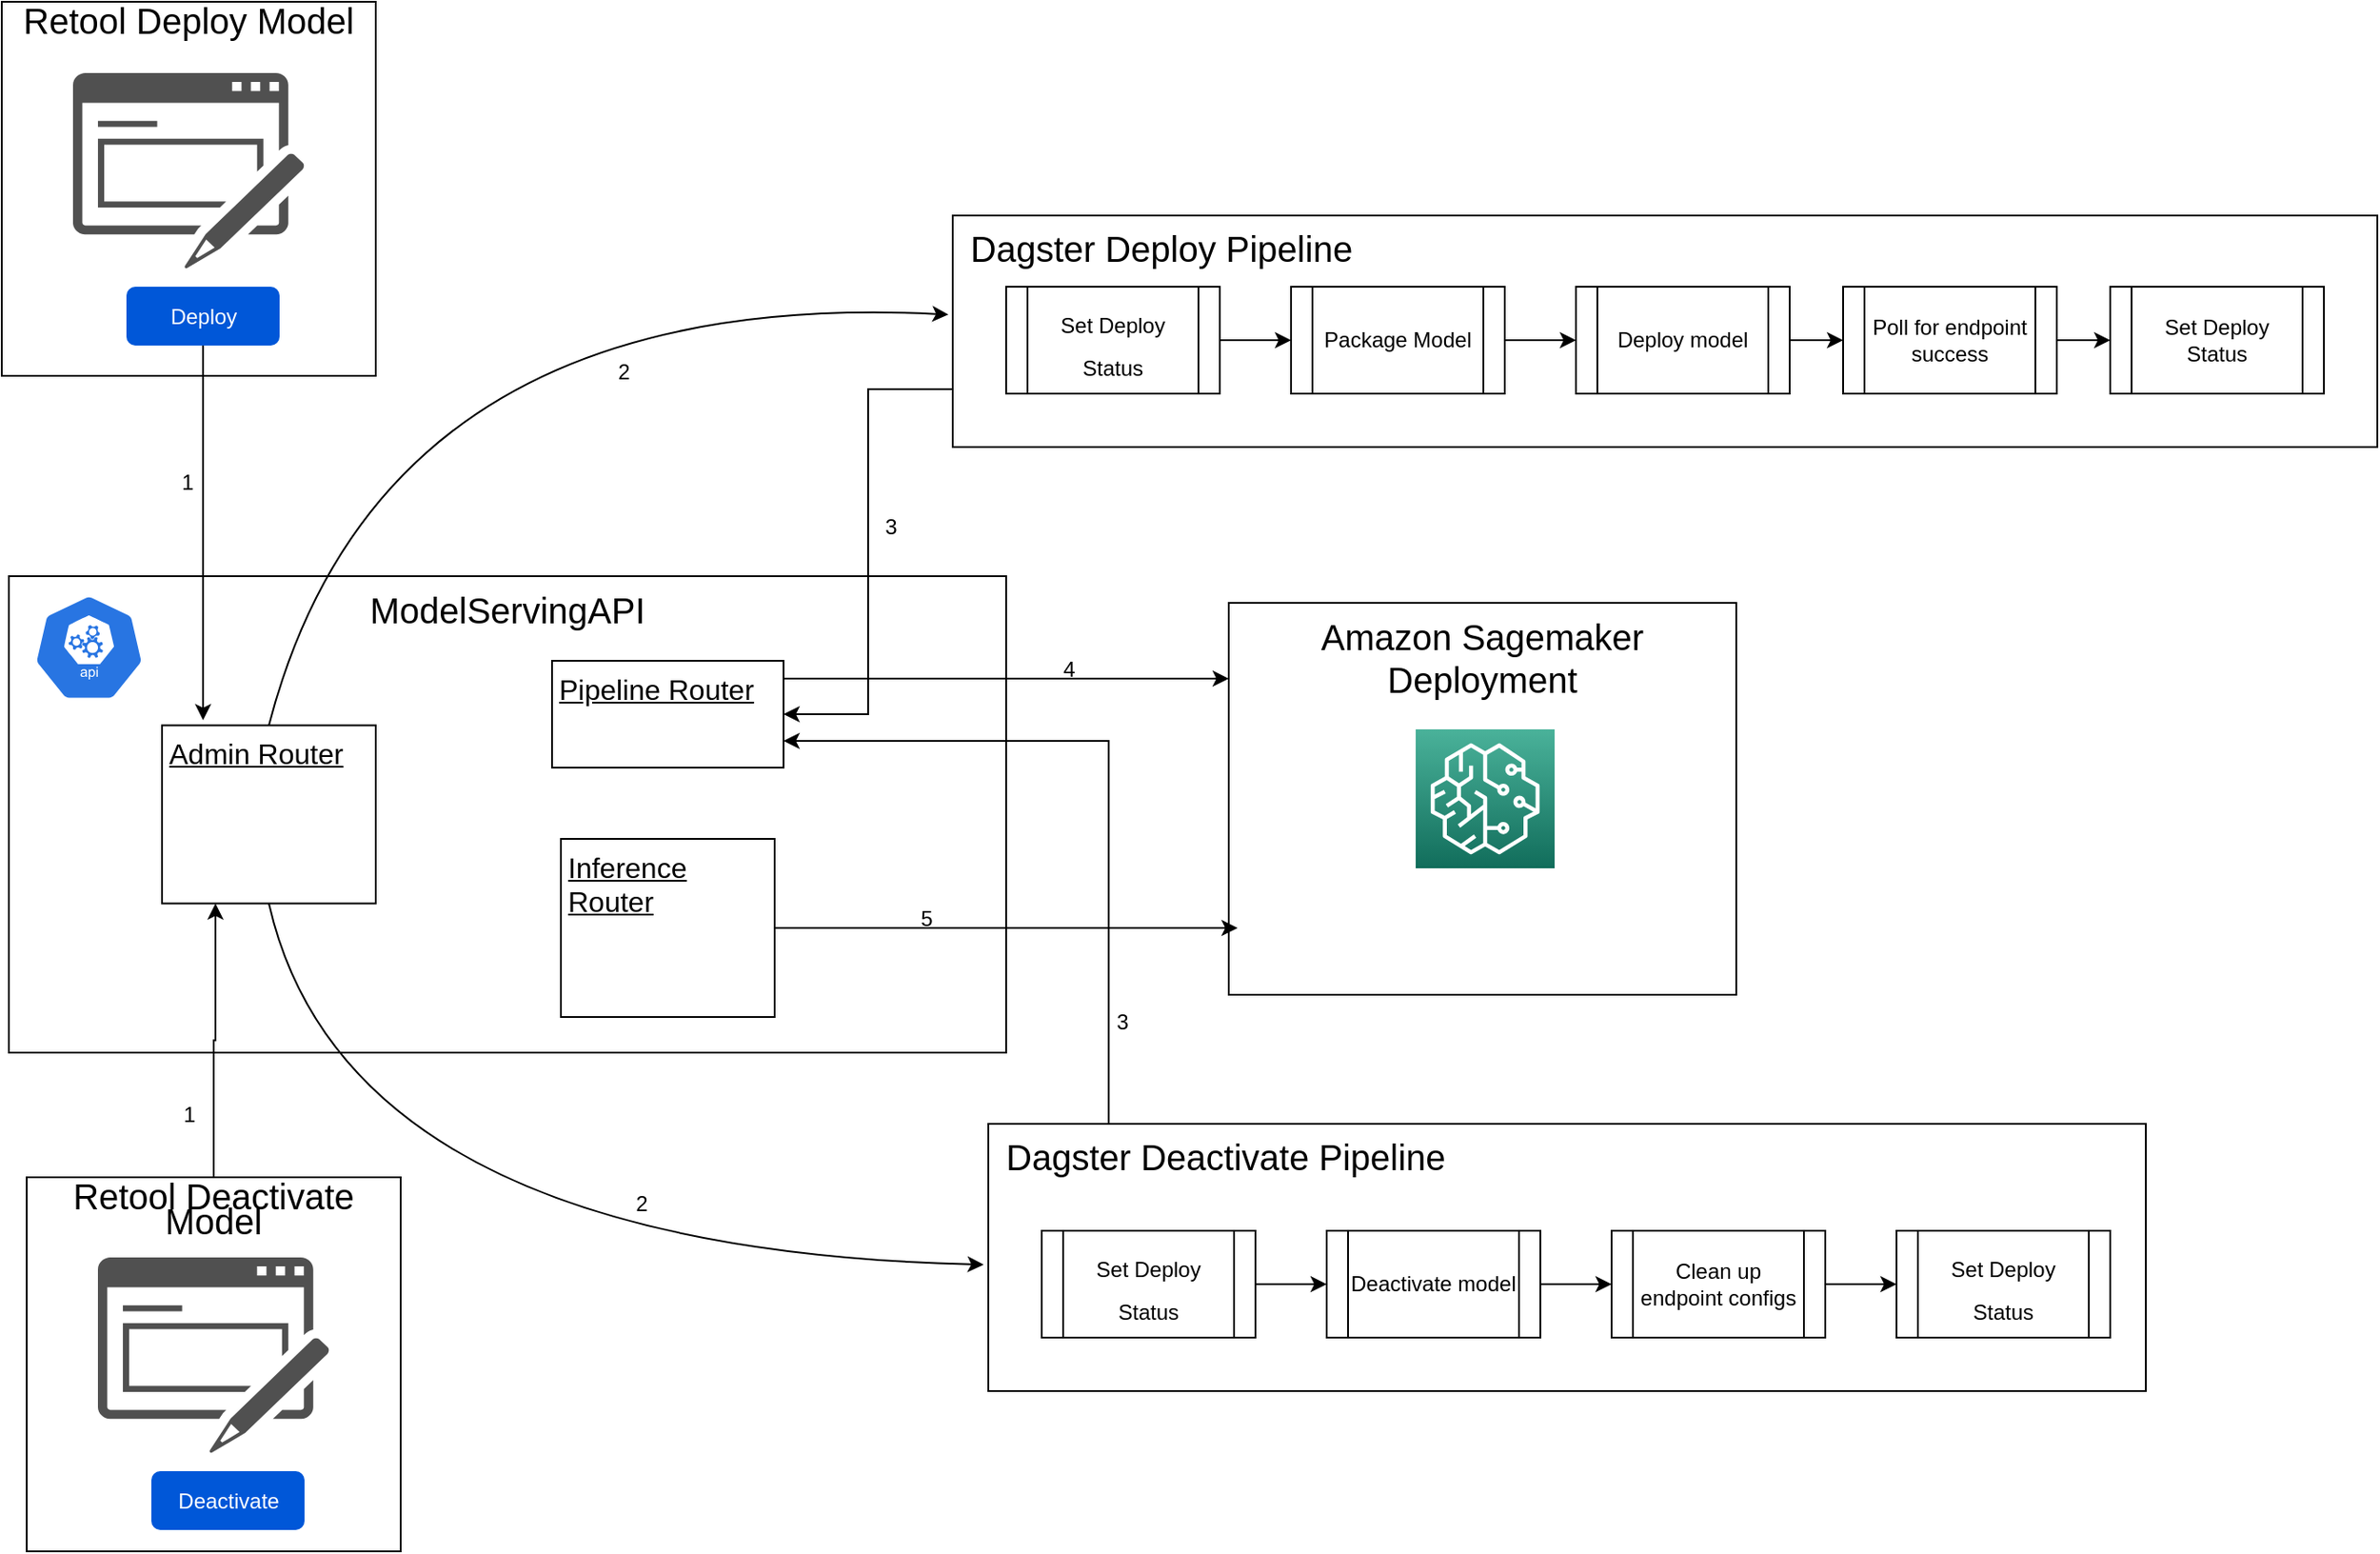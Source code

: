 <mxfile version="20.4.1" type="github">
  <diagram id="vbVlFKDCjaLW63i06vhi" name="Page-1">
    <mxGraphModel dx="1708" dy="1433" grid="1" gridSize="10" guides="1" tooltips="1" connect="1" arrows="1" fold="1" page="1" pageScale="1" pageWidth="1400" pageHeight="850" math="0" shadow="0">
      <root>
        <mxCell id="0" />
        <mxCell id="1" parent="0" />
        <mxCell id="GepXFc72BX5pKlfw2SH9-54" value="&lt;font style=&quot;font-size: 20px;&quot; color=&quot;#000000&quot;&gt;Amazon Sagemaker Deployment&lt;/font&gt;" style="rounded=0;whiteSpace=wrap;html=1;labelBackgroundColor=none;fontSize=12;fontColor=#FF66B3;strokeColor=#000000;strokeWidth=1;verticalAlign=top;" parent="1" vertex="1">
          <mxGeometry x="795" y="447.5" width="285" height="220" as="geometry" />
        </mxCell>
        <mxCell id="GepXFc72BX5pKlfw2SH9-7" value="ModelServingAPI" style="rounded=0;whiteSpace=wrap;html=1;fontSize=20;verticalAlign=top;labelBackgroundColor=none;" parent="1" vertex="1">
          <mxGeometry x="110" y="432.5" width="560" height="267.5" as="geometry" />
        </mxCell>
        <mxCell id="GepXFc72BX5pKlfw2SH9-3" value="&lt;div style=&quot;&quot;&gt;&lt;span style=&quot;line-height: 0;&quot;&gt;&lt;font style=&quot;font-size: 20px;&quot;&gt;Retool Deploy Model&lt;/font&gt;&lt;/span&gt;&lt;/div&gt;" style="whiteSpace=wrap;html=1;aspect=fixed;align=center;verticalAlign=top;labelBackgroundColor=none;" parent="1" vertex="1">
          <mxGeometry x="106" y="110" width="210" height="210" as="geometry" />
        </mxCell>
        <mxCell id="GepXFc72BX5pKlfw2SH9-2" value="" style="sketch=0;pointerEvents=1;shadow=0;dashed=0;html=1;strokeColor=none;fillColor=#505050;labelPosition=center;verticalLabelPosition=bottom;verticalAlign=top;outlineConnect=0;align=center;shape=mxgraph.office.concepts.form;labelBackgroundColor=none;" parent="1" vertex="1">
          <mxGeometry x="146" y="150" width="130" height="110" as="geometry" />
        </mxCell>
        <mxCell id="GepXFc72BX5pKlfw2SH9-14" style="edgeStyle=orthogonalEdgeStyle;rounded=0;orthogonalLoop=1;jettySize=auto;html=1;entryX=0.192;entryY=-0.029;entryDx=0;entryDy=0;entryPerimeter=0;fontSize=16;labelBackgroundColor=none;" parent="1" source="GepXFc72BX5pKlfw2SH9-5" target="GepXFc72BX5pKlfw2SH9-10" edge="1">
          <mxGeometry relative="1" as="geometry" />
        </mxCell>
        <mxCell id="GepXFc72BX5pKlfw2SH9-5" value="Deploy" style="rounded=1;fillColor=#0057D8;strokeColor=none;html=1;fontColor=#ffffff;align=center;verticalAlign=middle;fontStyle=0;fontSize=12;sketch=0;labelBackgroundColor=none;" parent="1" vertex="1">
          <mxGeometry x="176" y="270" width="86" height="33" as="geometry" />
        </mxCell>
        <mxCell id="GepXFc72BX5pKlfw2SH9-6" value="" style="sketch=0;html=1;dashed=0;whitespace=wrap;fillColor=#2875E2;strokeColor=#ffffff;points=[[0.005,0.63,0],[0.1,0.2,0],[0.9,0.2,0],[0.5,0,0],[0.995,0.63,0],[0.72,0.99,0],[0.5,1,0],[0.28,0.99,0]];shape=mxgraph.kubernetes.icon;prIcon=api;fontSize=20;labelBackgroundColor=none;" parent="1" vertex="1">
          <mxGeometry x="120" y="442.5" width="70" height="60" as="geometry" />
        </mxCell>
        <mxCell id="GepXFc72BX5pKlfw2SH9-10" value="&lt;u&gt;Admin Router&lt;/u&gt;" style="rounded=0;whiteSpace=wrap;html=1;fontSize=16;verticalAlign=top;align=left;spacingLeft=2;labelBackgroundColor=none;" parent="1" vertex="1">
          <mxGeometry x="196" y="516.25" width="120" height="100" as="geometry" />
        </mxCell>
        <mxCell id="1gG7coRu7cXpsgXmtZ05-15" style="edgeStyle=orthogonalEdgeStyle;rounded=0;orthogonalLoop=1;jettySize=auto;html=1;labelBackgroundColor=none;fontColor=none;startArrow=none;startFill=0;" edge="1" parent="1" source="GepXFc72BX5pKlfw2SH9-17">
          <mxGeometry relative="1" as="geometry">
            <mxPoint x="795" y="490" as="targetPoint" />
            <Array as="points">
              <mxPoint x="795" y="490" />
            </Array>
          </mxGeometry>
        </mxCell>
        <mxCell id="GepXFc72BX5pKlfw2SH9-17" value="&lt;u&gt;Pipeline Router&lt;/u&gt;" style="rounded=0;whiteSpace=wrap;html=1;fontSize=16;strokeWidth=1;spacingLeft=2;verticalAlign=top;align=left;strokeColor=#000000;labelBackgroundColor=none;" parent="1" vertex="1">
          <mxGeometry x="415" y="480" width="130" height="60" as="geometry" />
        </mxCell>
        <mxCell id="1gG7coRu7cXpsgXmtZ05-9" style="edgeStyle=orthogonalEdgeStyle;rounded=0;orthogonalLoop=1;jettySize=auto;html=1;entryX=1;entryY=0.5;entryDx=0;entryDy=0;exitX=0;exitY=0.75;exitDx=0;exitDy=0;labelBackgroundColor=none;" edge="1" parent="1" source="GepXFc72BX5pKlfw2SH9-29" target="GepXFc72BX5pKlfw2SH9-17">
          <mxGeometry relative="1" as="geometry" />
        </mxCell>
        <mxCell id="GepXFc72BX5pKlfw2SH9-29" value="&lt;font style=&quot;font-size: 20px;&quot;&gt;Dagster Deploy Pipeline&lt;/font&gt;" style="rounded=0;whiteSpace=wrap;html=1;fontSize=14;strokeColor=#000000;strokeWidth=1;verticalAlign=top;align=left;spacingLeft=8;labelBackgroundColor=none;" parent="1" vertex="1">
          <mxGeometry x="640" y="230" width="800" height="130" as="geometry" />
        </mxCell>
        <mxCell id="GepXFc72BX5pKlfw2SH9-32" value="" style="curved=1;endArrow=classic;html=1;rounded=0;fontSize=20;exitX=0.5;exitY=0;exitDx=0;exitDy=0;entryX=-0.003;entryY=0.428;entryDx=0;entryDy=0;entryPerimeter=0;labelBackgroundColor=none;" parent="1" source="GepXFc72BX5pKlfw2SH9-10" target="GepXFc72BX5pKlfw2SH9-29" edge="1">
          <mxGeometry width="50" height="50" relative="1" as="geometry">
            <mxPoint x="520" y="430" as="sourcePoint" />
            <mxPoint x="570" y="380" as="targetPoint" />
            <Array as="points">
              <mxPoint x="320" y="270" />
            </Array>
          </mxGeometry>
        </mxCell>
        <mxCell id="GepXFc72BX5pKlfw2SH9-50" style="edgeStyle=orthogonalEdgeStyle;rounded=0;orthogonalLoop=1;jettySize=auto;html=1;entryX=0;entryY=0.5;entryDx=0;entryDy=0;fontSize=12;labelBackgroundColor=none;" parent="1" source="GepXFc72BX5pKlfw2SH9-33" target="GepXFc72BX5pKlfw2SH9-36" edge="1">
          <mxGeometry relative="1" as="geometry" />
        </mxCell>
        <mxCell id="GepXFc72BX5pKlfw2SH9-33" value="&lt;font style=&quot;font-size: 12px;&quot;&gt;Set Deploy Status&lt;/font&gt;" style="shape=process;whiteSpace=wrap;html=1;backgroundOutline=1;fontSize=20;strokeColor=#000000;strokeWidth=1;labelBackgroundColor=none;" parent="1" vertex="1">
          <mxGeometry x="670" y="270" width="120" height="60" as="geometry" />
        </mxCell>
        <mxCell id="GepXFc72BX5pKlfw2SH9-48" style="edgeStyle=orthogonalEdgeStyle;rounded=0;orthogonalLoop=1;jettySize=auto;html=1;exitX=1;exitY=0.5;exitDx=0;exitDy=0;entryX=0;entryY=0.5;entryDx=0;entryDy=0;fontSize=12;labelBackgroundColor=none;" parent="1" source="GepXFc72BX5pKlfw2SH9-36" target="GepXFc72BX5pKlfw2SH9-38" edge="1">
          <mxGeometry relative="1" as="geometry" />
        </mxCell>
        <mxCell id="GepXFc72BX5pKlfw2SH9-36" value="Package Model" style="shape=process;whiteSpace=wrap;html=1;backgroundOutline=1;fontSize=12;strokeColor=#000000;strokeWidth=1;labelBackgroundColor=none;" parent="1" vertex="1">
          <mxGeometry x="830" y="270" width="120" height="60" as="geometry" />
        </mxCell>
        <mxCell id="GepXFc72BX5pKlfw2SH9-52" value="" style="edgeStyle=orthogonalEdgeStyle;rounded=0;orthogonalLoop=1;jettySize=auto;html=1;fontSize=12;entryX=0;entryY=0.5;entryDx=0;entryDy=0;labelBackgroundColor=none;" parent="1" source="GepXFc72BX5pKlfw2SH9-38" target="1gG7coRu7cXpsgXmtZ05-4" edge="1">
          <mxGeometry relative="1" as="geometry" />
        </mxCell>
        <mxCell id="GepXFc72BX5pKlfw2SH9-38" value="Deploy model" style="shape=process;whiteSpace=wrap;html=1;backgroundOutline=1;fontSize=12;strokeColor=#000000;strokeWidth=1;labelBackgroundColor=none;" parent="1" vertex="1">
          <mxGeometry x="990" y="270" width="120" height="60" as="geometry" />
        </mxCell>
        <mxCell id="GepXFc72BX5pKlfw2SH9-39" value="Set Deploy Status" style="shape=process;whiteSpace=wrap;html=1;backgroundOutline=1;fontSize=12;strokeColor=#000000;strokeWidth=1;labelBackgroundColor=none;" parent="1" vertex="1">
          <mxGeometry x="1290" y="270" width="120" height="60" as="geometry" />
        </mxCell>
        <mxCell id="GepXFc72BX5pKlfw2SH9-53" value="" style="sketch=0;points=[[0,0,0],[0.25,0,0],[0.5,0,0],[0.75,0,0],[1,0,0],[0,1,0],[0.25,1,0],[0.5,1,0],[0.75,1,0],[1,1,0],[0,0.25,0],[0,0.5,0],[0,0.75,0],[1,0.25,0],[1,0.5,0],[1,0.75,0]];outlineConnect=0;fontColor=#232F3E;gradientColor=#4AB29A;gradientDirection=north;fillColor=#116D5B;strokeColor=#ffffff;dashed=0;verticalLabelPosition=bottom;verticalAlign=top;align=center;html=1;fontSize=12;fontStyle=0;aspect=fixed;shape=mxgraph.aws4.resourceIcon;resIcon=mxgraph.aws4.sagemaker;labelBackgroundColor=none;" parent="1" vertex="1">
          <mxGeometry x="900" y="518.5" width="78" height="78" as="geometry" />
        </mxCell>
        <mxCell id="W-KNCvt0Ies3O7yyFGv0-12" style="edgeStyle=orthogonalEdgeStyle;rounded=0;orthogonalLoop=1;jettySize=auto;html=1;entryX=1;entryY=0.75;entryDx=0;entryDy=0;fontSize=16;fontColor=#000000;exitX=0.104;exitY=0.005;exitDx=0;exitDy=0;exitPerimeter=0;labelBackgroundColor=none;" parent="1" source="W-KNCvt0Ies3O7yyFGv0-2" target="GepXFc72BX5pKlfw2SH9-17" edge="1">
          <mxGeometry relative="1" as="geometry" />
        </mxCell>
        <mxCell id="W-KNCvt0Ies3O7yyFGv0-2" value="&lt;font style=&quot;font-size: 20px;&quot;&gt;Dagster Deactivate Pipeline&lt;/font&gt;" style="rounded=0;whiteSpace=wrap;html=1;fontSize=14;strokeColor=#000000;strokeWidth=1;verticalAlign=top;align=left;spacingLeft=8;labelBackgroundColor=none;" parent="1" vertex="1">
          <mxGeometry x="660" y="740" width="650" height="150" as="geometry" />
        </mxCell>
        <mxCell id="W-KNCvt0Ies3O7yyFGv0-6" style="edgeStyle=orthogonalEdgeStyle;rounded=0;orthogonalLoop=1;jettySize=auto;html=1;fontSize=16;fontColor=#000000;labelBackgroundColor=none;" parent="1" source="W-KNCvt0Ies3O7yyFGv0-3" target="W-KNCvt0Ies3O7yyFGv0-4" edge="1">
          <mxGeometry relative="1" as="geometry" />
        </mxCell>
        <mxCell id="W-KNCvt0Ies3O7yyFGv0-3" value="&lt;font style=&quot;font-size: 12px;&quot;&gt;Set Deploy Status&lt;/font&gt;" style="shape=process;whiteSpace=wrap;html=1;backgroundOutline=1;fontSize=20;strokeColor=#000000;strokeWidth=1;labelBackgroundColor=none;" parent="1" vertex="1">
          <mxGeometry x="690" y="800" width="120" height="60" as="geometry" />
        </mxCell>
        <mxCell id="1gG7coRu7cXpsgXmtZ05-7" style="edgeStyle=orthogonalEdgeStyle;rounded=0;orthogonalLoop=1;jettySize=auto;html=1;entryX=0;entryY=0.5;entryDx=0;entryDy=0;labelBackgroundColor=none;" edge="1" parent="1" source="W-KNCvt0Ies3O7yyFGv0-4" target="1gG7coRu7cXpsgXmtZ05-6">
          <mxGeometry relative="1" as="geometry" />
        </mxCell>
        <mxCell id="W-KNCvt0Ies3O7yyFGv0-4" value="Deactivate model" style="shape=process;whiteSpace=wrap;html=1;backgroundOutline=1;fontSize=12;strokeColor=#000000;strokeWidth=1;labelBackgroundColor=none;" parent="1" vertex="1">
          <mxGeometry x="850" y="800" width="120" height="60" as="geometry" />
        </mxCell>
        <mxCell id="W-KNCvt0Ies3O7yyFGv0-5" value="&lt;font style=&quot;font-size: 12px;&quot;&gt;Set Deploy Status&lt;/font&gt;" style="shape=process;whiteSpace=wrap;html=1;backgroundOutline=1;fontSize=20;strokeColor=#000000;strokeWidth=1;labelBackgroundColor=none;" parent="1" vertex="1">
          <mxGeometry x="1170" y="800" width="120" height="60" as="geometry" />
        </mxCell>
        <mxCell id="W-KNCvt0Ies3O7yyFGv0-10" value="" style="curved=1;endArrow=classic;html=1;rounded=0;fontSize=16;fontColor=#000000;exitX=0.5;exitY=1;exitDx=0;exitDy=0;entryX=-0.004;entryY=0.527;entryDx=0;entryDy=0;entryPerimeter=0;labelBackgroundColor=none;" parent="1" source="GepXFc72BX5pKlfw2SH9-10" target="W-KNCvt0Ies3O7yyFGv0-2" edge="1">
          <mxGeometry width="50" height="50" relative="1" as="geometry">
            <mxPoint x="330" y="850" as="sourcePoint" />
            <mxPoint x="380" y="800" as="targetPoint" />
            <Array as="points">
              <mxPoint x="300" y="810" />
            </Array>
          </mxGeometry>
        </mxCell>
        <mxCell id="1gG7coRu7cXpsgXmtZ05-13" style="edgeStyle=orthogonalEdgeStyle;rounded=0;orthogonalLoop=1;jettySize=auto;html=1;entryX=0.25;entryY=1;entryDx=0;entryDy=0;labelBackgroundColor=none;" edge="1" parent="1" source="1gG7coRu7cXpsgXmtZ05-1" target="GepXFc72BX5pKlfw2SH9-10">
          <mxGeometry relative="1" as="geometry" />
        </mxCell>
        <mxCell id="1gG7coRu7cXpsgXmtZ05-1" value="&lt;div style=&quot;&quot;&gt;&lt;span style=&quot;line-height: 0;&quot;&gt;&lt;font style=&quot;font-size: 20px;&quot;&gt;Retool Deactivate Model&lt;/font&gt;&lt;/span&gt;&lt;/div&gt;" style="whiteSpace=wrap;html=1;aspect=fixed;align=center;verticalAlign=top;labelBackgroundColor=none;" vertex="1" parent="1">
          <mxGeometry x="120" y="770" width="210" height="210" as="geometry" />
        </mxCell>
        <mxCell id="1gG7coRu7cXpsgXmtZ05-2" value="" style="sketch=0;pointerEvents=1;shadow=0;dashed=0;html=1;strokeColor=none;fillColor=#505050;labelPosition=center;verticalLabelPosition=bottom;verticalAlign=top;outlineConnect=0;align=center;shape=mxgraph.office.concepts.form;labelBackgroundColor=none;" vertex="1" parent="1">
          <mxGeometry x="160" y="815" width="130" height="110" as="geometry" />
        </mxCell>
        <mxCell id="1gG7coRu7cXpsgXmtZ05-3" value="Deactivate" style="rounded=1;fillColor=#0057D8;strokeColor=none;html=1;fontColor=#ffffff;align=center;verticalAlign=middle;fontStyle=0;fontSize=12;sketch=0;labelBackgroundColor=none;" vertex="1" parent="1">
          <mxGeometry x="190" y="935" width="86" height="33" as="geometry" />
        </mxCell>
        <mxCell id="1gG7coRu7cXpsgXmtZ05-5" style="edgeStyle=orthogonalEdgeStyle;rounded=0;orthogonalLoop=1;jettySize=auto;html=1;entryX=0;entryY=0.5;entryDx=0;entryDy=0;labelBackgroundColor=none;" edge="1" parent="1" source="1gG7coRu7cXpsgXmtZ05-4" target="GepXFc72BX5pKlfw2SH9-39">
          <mxGeometry relative="1" as="geometry" />
        </mxCell>
        <mxCell id="1gG7coRu7cXpsgXmtZ05-4" value="Poll for endpoint success" style="shape=process;whiteSpace=wrap;html=1;backgroundOutline=1;fontSize=12;strokeColor=#000000;strokeWidth=1;labelBackgroundColor=none;" vertex="1" parent="1">
          <mxGeometry x="1140" y="270" width="120" height="60" as="geometry" />
        </mxCell>
        <mxCell id="1gG7coRu7cXpsgXmtZ05-8" style="edgeStyle=orthogonalEdgeStyle;rounded=0;orthogonalLoop=1;jettySize=auto;html=1;labelBackgroundColor=none;" edge="1" parent="1" source="1gG7coRu7cXpsgXmtZ05-6" target="W-KNCvt0Ies3O7yyFGv0-5">
          <mxGeometry relative="1" as="geometry" />
        </mxCell>
        <mxCell id="1gG7coRu7cXpsgXmtZ05-6" value="Clean up endpoint configs" style="shape=process;whiteSpace=wrap;html=1;backgroundOutline=1;fontSize=12;strokeColor=#000000;strokeWidth=1;labelBackgroundColor=none;" vertex="1" parent="1">
          <mxGeometry x="1010" y="800" width="120" height="60" as="geometry" />
        </mxCell>
        <mxCell id="1gG7coRu7cXpsgXmtZ05-12" style="edgeStyle=orthogonalEdgeStyle;rounded=0;orthogonalLoop=1;jettySize=auto;html=1;labelBackgroundColor=none;startArrow=none;startFill=0;" edge="1" parent="1" source="1gG7coRu7cXpsgXmtZ05-11">
          <mxGeometry relative="1" as="geometry">
            <mxPoint x="800" y="630" as="targetPoint" />
          </mxGeometry>
        </mxCell>
        <mxCell id="1gG7coRu7cXpsgXmtZ05-11" value="&lt;u&gt;Inference Router&lt;/u&gt;" style="rounded=0;whiteSpace=wrap;html=1;fontSize=16;verticalAlign=top;align=left;spacingLeft=2;labelBackgroundColor=none;" vertex="1" parent="1">
          <mxGeometry x="420" y="580" width="120" height="100" as="geometry" />
        </mxCell>
        <mxCell id="1gG7coRu7cXpsgXmtZ05-16" value="1" style="text;html=1;align=center;verticalAlign=middle;resizable=0;points=[];autosize=1;strokeColor=none;fillColor=none;fontColor=none;" vertex="1" parent="1">
          <mxGeometry x="195" y="365" width="30" height="30" as="geometry" />
        </mxCell>
        <mxCell id="1gG7coRu7cXpsgXmtZ05-17" value="2" style="text;html=1;align=center;verticalAlign=middle;resizable=0;points=[];autosize=1;strokeColor=none;fillColor=none;fontColor=none;" vertex="1" parent="1">
          <mxGeometry x="440" y="303" width="30" height="30" as="geometry" />
        </mxCell>
        <mxCell id="1gG7coRu7cXpsgXmtZ05-18" value="3" style="text;html=1;align=center;verticalAlign=middle;resizable=0;points=[];autosize=1;strokeColor=none;fillColor=none;fontColor=none;" vertex="1" parent="1">
          <mxGeometry x="590" y="390" width="30" height="30" as="geometry" />
        </mxCell>
        <mxCell id="1gG7coRu7cXpsgXmtZ05-20" value="4" style="text;html=1;align=center;verticalAlign=middle;resizable=0;points=[];autosize=1;strokeColor=none;fillColor=none;fontColor=none;" vertex="1" parent="1">
          <mxGeometry x="690" y="470" width="30" height="30" as="geometry" />
        </mxCell>
        <mxCell id="1gG7coRu7cXpsgXmtZ05-21" value="1" style="text;html=1;align=center;verticalAlign=middle;resizable=0;points=[];autosize=1;strokeColor=none;fillColor=none;fontColor=none;" vertex="1" parent="1">
          <mxGeometry x="196" y="720" width="30" height="30" as="geometry" />
        </mxCell>
        <mxCell id="1gG7coRu7cXpsgXmtZ05-22" value="2" style="text;html=1;align=center;verticalAlign=middle;resizable=0;points=[];autosize=1;strokeColor=none;fillColor=none;fontColor=none;" vertex="1" parent="1">
          <mxGeometry x="450" y="770" width="30" height="30" as="geometry" />
        </mxCell>
        <mxCell id="1gG7coRu7cXpsgXmtZ05-24" value="3" style="text;html=1;align=center;verticalAlign=middle;resizable=0;points=[];autosize=1;strokeColor=none;fillColor=none;fontColor=none;" vertex="1" parent="1">
          <mxGeometry x="720" y="667.5" width="30" height="30" as="geometry" />
        </mxCell>
        <mxCell id="1gG7coRu7cXpsgXmtZ05-25" value="5" style="text;html=1;align=center;verticalAlign=middle;resizable=0;points=[];autosize=1;strokeColor=none;fillColor=none;fontColor=none;" vertex="1" parent="1">
          <mxGeometry x="610" y="610" width="30" height="30" as="geometry" />
        </mxCell>
      </root>
    </mxGraphModel>
  </diagram>
</mxfile>
